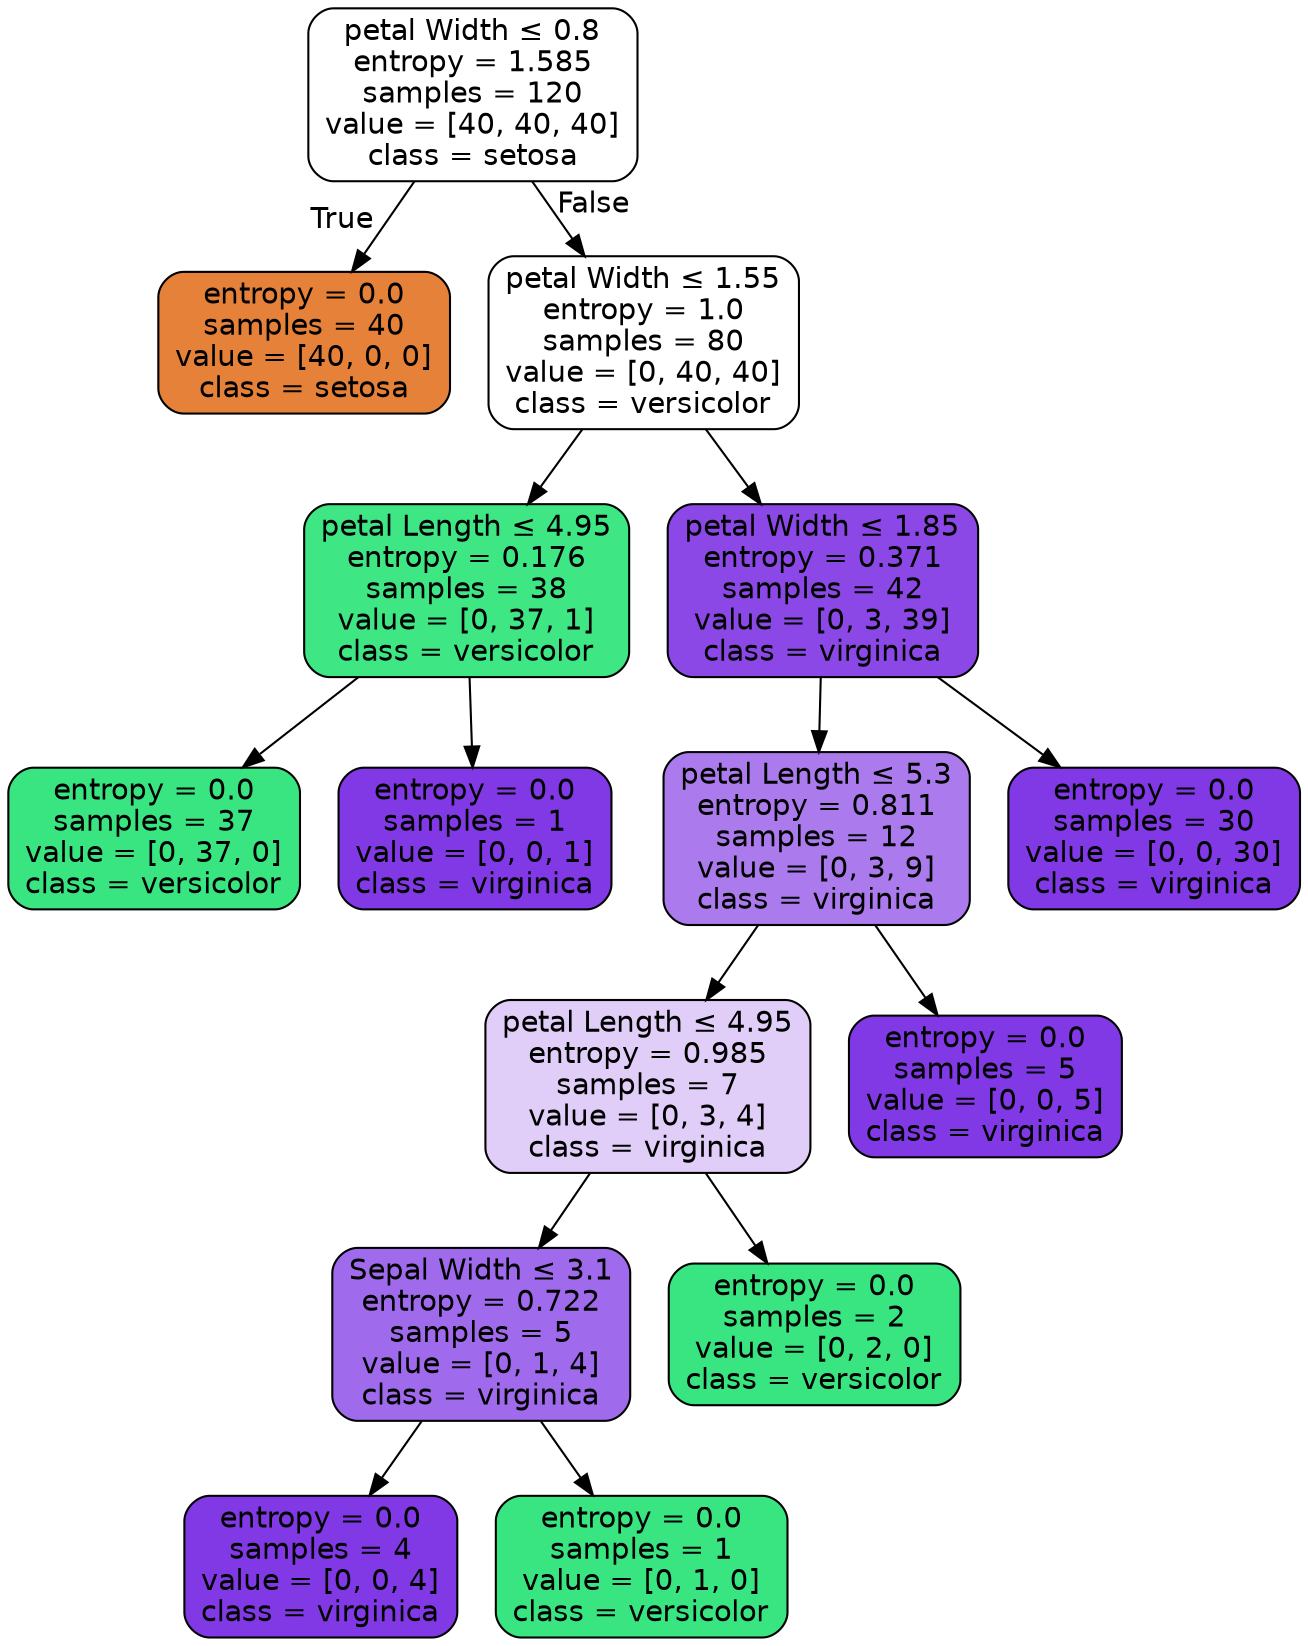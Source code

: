 digraph Tree {
node [shape=box, style="filled, rounded", color="black", fontname="helvetica"] ;
edge [fontname="helvetica"] ;
0 [label=<petal Width &le; 0.8<br/>entropy = 1.585<br/>samples = 120<br/>value = [40, 40, 40]<br/>class = setosa>, fillcolor="#ffffff"] ;
1 [label=<entropy = 0.0<br/>samples = 40<br/>value = [40, 0, 0]<br/>class = setosa>, fillcolor="#e58139"] ;
0 -> 1 [labeldistance=2.5, labelangle=45, headlabel="True"] ;
2 [label=<petal Width &le; 1.55<br/>entropy = 1.0<br/>samples = 80<br/>value = [0, 40, 40]<br/>class = versicolor>, fillcolor="#ffffff"] ;
0 -> 2 [labeldistance=2.5, labelangle=-45, headlabel="False"] ;
3 [label=<petal Length &le; 4.95<br/>entropy = 0.176<br/>samples = 38<br/>value = [0, 37, 1]<br/>class = versicolor>, fillcolor="#3ee684"] ;
2 -> 3 ;
4 [label=<entropy = 0.0<br/>samples = 37<br/>value = [0, 37, 0]<br/>class = versicolor>, fillcolor="#39e581"] ;
3 -> 4 ;
5 [label=<entropy = 0.0<br/>samples = 1<br/>value = [0, 0, 1]<br/>class = virginica>, fillcolor="#8139e5"] ;
3 -> 5 ;
6 [label=<petal Width &le; 1.85<br/>entropy = 0.371<br/>samples = 42<br/>value = [0, 3, 39]<br/>class = virginica>, fillcolor="#8b48e7"] ;
2 -> 6 ;
7 [label=<petal Length &le; 5.3<br/>entropy = 0.811<br/>samples = 12<br/>value = [0, 3, 9]<br/>class = virginica>, fillcolor="#ab7bee"] ;
6 -> 7 ;
8 [label=<petal Length &le; 4.95<br/>entropy = 0.985<br/>samples = 7<br/>value = [0, 3, 4]<br/>class = virginica>, fillcolor="#e0cef8"] ;
7 -> 8 ;
9 [label=<Sepal Width &le; 3.1<br/>entropy = 0.722<br/>samples = 5<br/>value = [0, 1, 4]<br/>class = virginica>, fillcolor="#a06aec"] ;
8 -> 9 ;
10 [label=<entropy = 0.0<br/>samples = 4<br/>value = [0, 0, 4]<br/>class = virginica>, fillcolor="#8139e5"] ;
9 -> 10 ;
11 [label=<entropy = 0.0<br/>samples = 1<br/>value = [0, 1, 0]<br/>class = versicolor>, fillcolor="#39e581"] ;
9 -> 11 ;
12 [label=<entropy = 0.0<br/>samples = 2<br/>value = [0, 2, 0]<br/>class = versicolor>, fillcolor="#39e581"] ;
8 -> 12 ;
13 [label=<entropy = 0.0<br/>samples = 5<br/>value = [0, 0, 5]<br/>class = virginica>, fillcolor="#8139e5"] ;
7 -> 13 ;
14 [label=<entropy = 0.0<br/>samples = 30<br/>value = [0, 0, 30]<br/>class = virginica>, fillcolor="#8139e5"] ;
6 -> 14 ;
}